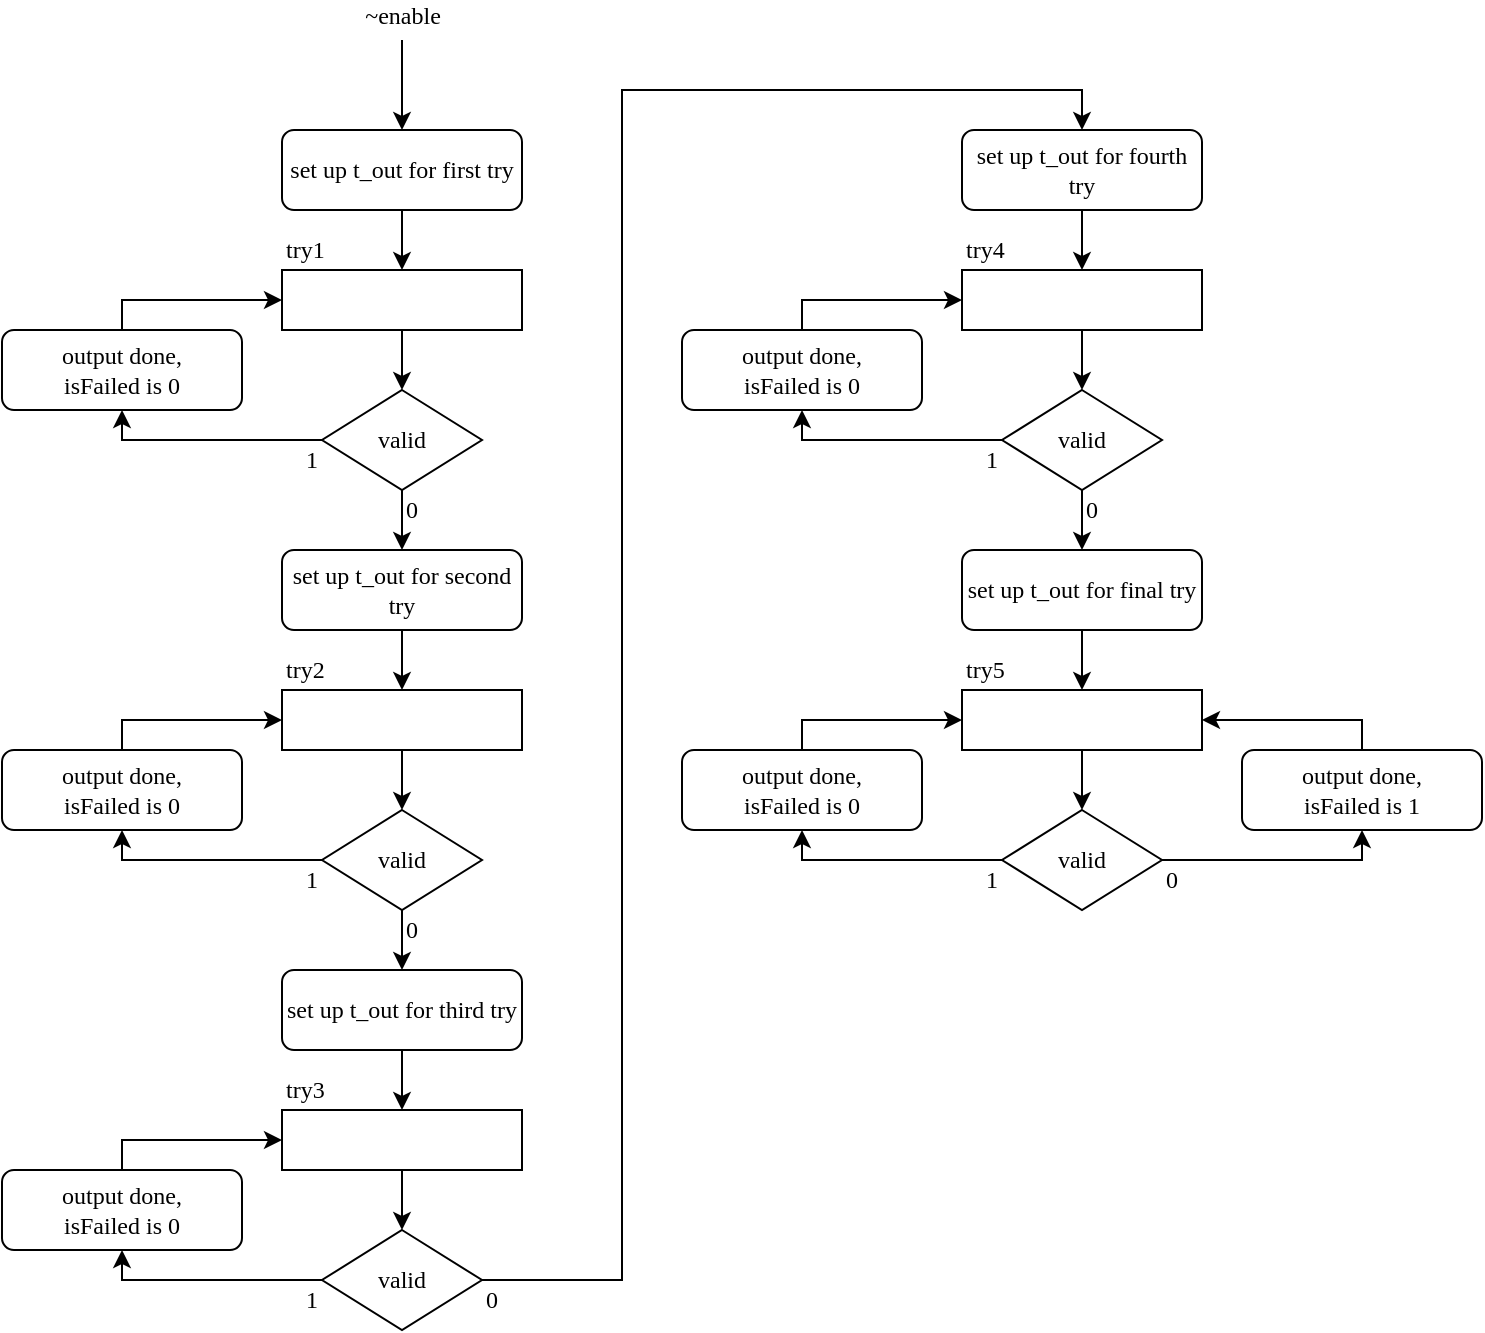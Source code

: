 <mxfile version="10.6.9" type="device"><diagram id="g2ikXAxlD_7I51Mv3a_9" name="Page-1"><mxGraphModel dx="996" dy="635" grid="1" gridSize="10" guides="1" tooltips="1" connect="1" arrows="1" fold="1" page="1" pageScale="1" pageWidth="850" pageHeight="1100" math="0" shadow="0"><root><mxCell id="0"/><mxCell id="1" parent="0"/><mxCell id="0woTCyERLdRMOHXGg41s-15" style="edgeStyle=orthogonalEdgeStyle;rounded=0;orthogonalLoop=1;jettySize=auto;html=1;entryX=0.5;entryY=0;entryDx=0;entryDy=0;fontFamily=Fira code;" edge="1" parent="1" source="0woTCyERLdRMOHXGg41s-1" target="0woTCyERLdRMOHXGg41s-14"><mxGeometry relative="1" as="geometry"/></mxCell><mxCell id="0woTCyERLdRMOHXGg41s-1" value="" style="rounded=0;whiteSpace=wrap;html=1;fontFamily=Fira code;" vertex="1" parent="1"><mxGeometry x="240" y="140" width="120" height="30" as="geometry"/></mxCell><mxCell id="0woTCyERLdRMOHXGg41s-13" style="edgeStyle=orthogonalEdgeStyle;rounded=0;orthogonalLoop=1;jettySize=auto;html=1;entryX=0.5;entryY=0;entryDx=0;entryDy=0;fontFamily=Fira code;" edge="1" parent="1" source="0woTCyERLdRMOHXGg41s-5" target="0woTCyERLdRMOHXGg41s-10"><mxGeometry relative="1" as="geometry"/></mxCell><mxCell id="0woTCyERLdRMOHXGg41s-5" value="~enable" style="text;html=1;resizable=0;points=[];autosize=1;align=center;verticalAlign=middle;spacingTop=-4;fontFamily=Fira code;" vertex="1" parent="1"><mxGeometry x="270" y="5" width="60" height="20" as="geometry"/></mxCell><mxCell id="0woTCyERLdRMOHXGg41s-9" value="try1" style="text;html=1;resizable=0;points=[];autosize=1;align=left;verticalAlign=top;spacingTop=-4;fontFamily=Fira code;" vertex="1" parent="1"><mxGeometry x="240" y="120" width="40" height="20" as="geometry"/></mxCell><mxCell id="0woTCyERLdRMOHXGg41s-25" style="edgeStyle=orthogonalEdgeStyle;rounded=0;orthogonalLoop=1;jettySize=auto;html=1;entryX=0.5;entryY=0;entryDx=0;entryDy=0;fontFamily=Fira code;" edge="1" parent="1" source="0woTCyERLdRMOHXGg41s-10" target="0woTCyERLdRMOHXGg41s-1"><mxGeometry relative="1" as="geometry"/></mxCell><mxCell id="0woTCyERLdRMOHXGg41s-10" value="set up t_out for first try" style="rounded=1;whiteSpace=wrap;html=1;fontFamily=Fira code;align=center;" vertex="1" parent="1"><mxGeometry x="240" y="70" width="120" height="40" as="geometry"/></mxCell><mxCell id="0woTCyERLdRMOHXGg41s-19" style="edgeStyle=orthogonalEdgeStyle;rounded=0;orthogonalLoop=1;jettySize=auto;html=1;entryX=0.5;entryY=1;entryDx=0;entryDy=0;fontFamily=Fira code;" edge="1" parent="1" source="0woTCyERLdRMOHXGg41s-14" target="0woTCyERLdRMOHXGg41s-18"><mxGeometry relative="1" as="geometry"><Array as="points"><mxPoint x="160" y="225"/></Array></mxGeometry></mxCell><mxCell id="0woTCyERLdRMOHXGg41s-22" style="edgeStyle=orthogonalEdgeStyle;rounded=0;orthogonalLoop=1;jettySize=auto;html=1;fontFamily=Fira code;" edge="1" parent="1" source="0woTCyERLdRMOHXGg41s-14"><mxGeometry relative="1" as="geometry"><mxPoint x="300" y="280" as="targetPoint"/></mxGeometry></mxCell><mxCell id="0woTCyERLdRMOHXGg41s-14" value="valid" style="rhombus;whiteSpace=wrap;html=1;fontFamily=Fira code;align=center;" vertex="1" parent="1"><mxGeometry x="260" y="200" width="80" height="50" as="geometry"/></mxCell><mxCell id="0woTCyERLdRMOHXGg41s-20" style="edgeStyle=orthogonalEdgeStyle;rounded=0;orthogonalLoop=1;jettySize=auto;html=1;entryX=0;entryY=0.5;entryDx=0;entryDy=0;fontFamily=Fira code;" edge="1" parent="1" source="0woTCyERLdRMOHXGg41s-18" target="0woTCyERLdRMOHXGg41s-1"><mxGeometry relative="1" as="geometry"><Array as="points"><mxPoint x="160" y="155"/></Array></mxGeometry></mxCell><mxCell id="0woTCyERLdRMOHXGg41s-18" value="output done,&lt;br&gt;isFailed is 0&lt;br&gt;" style="rounded=1;whiteSpace=wrap;html=1;fontFamily=Fira code;align=center;" vertex="1" parent="1"><mxGeometry x="100" y="170" width="120" height="40" as="geometry"/></mxCell><mxCell id="0woTCyERLdRMOHXGg41s-21" value="1" style="text;html=1;resizable=0;points=[];autosize=1;align=left;verticalAlign=top;spacingTop=-4;fontFamily=Fira code;" vertex="1" parent="1"><mxGeometry x="250" y="225" width="20" height="20" as="geometry"/></mxCell><mxCell id="0woTCyERLdRMOHXGg41s-23" value="0" style="text;html=1;resizable=0;points=[];autosize=1;align=left;verticalAlign=top;spacingTop=-4;fontFamily=Fira code;" vertex="1" parent="1"><mxGeometry x="300" y="250" width="20" height="20" as="geometry"/></mxCell><mxCell id="0woTCyERLdRMOHXGg41s-62" style="edgeStyle=orthogonalEdgeStyle;rounded=0;orthogonalLoop=1;jettySize=auto;html=1;entryX=0.5;entryY=0;entryDx=0;entryDy=0;fontFamily=Fira code;" edge="1" parent="1" source="0woTCyERLdRMOHXGg41s-63" target="0woTCyERLdRMOHXGg41s-69"><mxGeometry relative="1" as="geometry"/></mxCell><mxCell id="0woTCyERLdRMOHXGg41s-63" value="" style="rounded=0;whiteSpace=wrap;html=1;fontFamily=Fira code;" vertex="1" parent="1"><mxGeometry x="240" y="350" width="120" height="30" as="geometry"/></mxCell><mxCell id="0woTCyERLdRMOHXGg41s-64" value="try2" style="text;html=1;resizable=0;points=[];autosize=1;align=left;verticalAlign=top;spacingTop=-4;fontFamily=Fira code;" vertex="1" parent="1"><mxGeometry x="240" y="330" width="40" height="20" as="geometry"/></mxCell><mxCell id="0woTCyERLdRMOHXGg41s-65" style="edgeStyle=orthogonalEdgeStyle;rounded=0;orthogonalLoop=1;jettySize=auto;html=1;entryX=0.5;entryY=0;entryDx=0;entryDy=0;fontFamily=Fira code;" edge="1" parent="1" source="0woTCyERLdRMOHXGg41s-66" target="0woTCyERLdRMOHXGg41s-63"><mxGeometry relative="1" as="geometry"/></mxCell><mxCell id="0woTCyERLdRMOHXGg41s-66" value="set up t_out for second try" style="rounded=1;whiteSpace=wrap;html=1;fontFamily=Fira code;align=center;" vertex="1" parent="1"><mxGeometry x="240" y="280" width="120" height="40" as="geometry"/></mxCell><mxCell id="0woTCyERLdRMOHXGg41s-67" style="edgeStyle=orthogonalEdgeStyle;rounded=0;orthogonalLoop=1;jettySize=auto;html=1;entryX=0.5;entryY=1;entryDx=0;entryDy=0;fontFamily=Fira code;" edge="1" parent="1" source="0woTCyERLdRMOHXGg41s-69" target="0woTCyERLdRMOHXGg41s-71"><mxGeometry relative="1" as="geometry"><Array as="points"><mxPoint x="160" y="435"/></Array></mxGeometry></mxCell><mxCell id="0woTCyERLdRMOHXGg41s-68" style="edgeStyle=orthogonalEdgeStyle;rounded=0;orthogonalLoop=1;jettySize=auto;html=1;fontFamily=Fira code;" edge="1" parent="1" source="0woTCyERLdRMOHXGg41s-69"><mxGeometry relative="1" as="geometry"><mxPoint x="300" y="490" as="targetPoint"/></mxGeometry></mxCell><mxCell id="0woTCyERLdRMOHXGg41s-69" value="valid" style="rhombus;whiteSpace=wrap;html=1;fontFamily=Fira code;align=center;" vertex="1" parent="1"><mxGeometry x="260" y="410" width="80" height="50" as="geometry"/></mxCell><mxCell id="0woTCyERLdRMOHXGg41s-70" style="edgeStyle=orthogonalEdgeStyle;rounded=0;orthogonalLoop=1;jettySize=auto;html=1;entryX=0;entryY=0.5;entryDx=0;entryDy=0;fontFamily=Fira code;" edge="1" parent="1" source="0woTCyERLdRMOHXGg41s-71" target="0woTCyERLdRMOHXGg41s-63"><mxGeometry relative="1" as="geometry"><Array as="points"><mxPoint x="160" y="365"/></Array></mxGeometry></mxCell><mxCell id="0woTCyERLdRMOHXGg41s-71" value="output done,&lt;br&gt;isFailed is 0&lt;br&gt;" style="rounded=1;whiteSpace=wrap;html=1;fontFamily=Fira code;align=center;" vertex="1" parent="1"><mxGeometry x="100" y="380" width="120" height="40" as="geometry"/></mxCell><mxCell id="0woTCyERLdRMOHXGg41s-72" value="1" style="text;html=1;resizable=0;points=[];autosize=1;align=left;verticalAlign=top;spacingTop=-4;fontFamily=Fira code;" vertex="1" parent="1"><mxGeometry x="250" y="435" width="20" height="20" as="geometry"/></mxCell><mxCell id="0woTCyERLdRMOHXGg41s-73" value="0" style="text;html=1;resizable=0;points=[];autosize=1;align=left;verticalAlign=top;spacingTop=-4;fontFamily=Fira code;" vertex="1" parent="1"><mxGeometry x="300" y="460" width="20" height="20" as="geometry"/></mxCell><mxCell id="0woTCyERLdRMOHXGg41s-74" style="edgeStyle=orthogonalEdgeStyle;rounded=0;orthogonalLoop=1;jettySize=auto;html=1;entryX=0.5;entryY=0;entryDx=0;entryDy=0;fontFamily=Fira code;" edge="1" parent="1" source="0woTCyERLdRMOHXGg41s-75" target="0woTCyERLdRMOHXGg41s-81"><mxGeometry relative="1" as="geometry"/></mxCell><mxCell id="0woTCyERLdRMOHXGg41s-75" value="" style="rounded=0;whiteSpace=wrap;html=1;fontFamily=Fira code;" vertex="1" parent="1"><mxGeometry x="240" y="560" width="120" height="30" as="geometry"/></mxCell><mxCell id="0woTCyERLdRMOHXGg41s-76" value="try3" style="text;html=1;resizable=0;points=[];autosize=1;align=left;verticalAlign=top;spacingTop=-4;fontFamily=Fira code;" vertex="1" parent="1"><mxGeometry x="240" y="540" width="40" height="20" as="geometry"/></mxCell><mxCell id="0woTCyERLdRMOHXGg41s-77" style="edgeStyle=orthogonalEdgeStyle;rounded=0;orthogonalLoop=1;jettySize=auto;html=1;entryX=0.5;entryY=0;entryDx=0;entryDy=0;fontFamily=Fira code;" edge="1" parent="1" source="0woTCyERLdRMOHXGg41s-78" target="0woTCyERLdRMOHXGg41s-75"><mxGeometry relative="1" as="geometry"/></mxCell><mxCell id="0woTCyERLdRMOHXGg41s-78" value="set up t_out for third try" style="rounded=1;whiteSpace=wrap;html=1;fontFamily=Fira code;align=center;" vertex="1" parent="1"><mxGeometry x="240" y="490" width="120" height="40" as="geometry"/></mxCell><mxCell id="0woTCyERLdRMOHXGg41s-79" style="edgeStyle=orthogonalEdgeStyle;rounded=0;orthogonalLoop=1;jettySize=auto;html=1;entryX=0.5;entryY=1;entryDx=0;entryDy=0;fontFamily=Fira code;" edge="1" parent="1" source="0woTCyERLdRMOHXGg41s-81" target="0woTCyERLdRMOHXGg41s-83"><mxGeometry relative="1" as="geometry"><Array as="points"><mxPoint x="160" y="645"/></Array></mxGeometry></mxCell><mxCell id="0woTCyERLdRMOHXGg41s-80" style="edgeStyle=orthogonalEdgeStyle;rounded=0;orthogonalLoop=1;jettySize=auto;html=1;fontFamily=Fira code;entryX=0.5;entryY=0;entryDx=0;entryDy=0;" edge="1" parent="1" source="0woTCyERLdRMOHXGg41s-81" target="0woTCyERLdRMOHXGg41s-90"><mxGeometry relative="1" as="geometry"><mxPoint x="410" y="260" as="targetPoint"/><Array as="points"><mxPoint x="410" y="645"/><mxPoint x="410" y="50"/><mxPoint x="640" y="50"/></Array></mxGeometry></mxCell><mxCell id="0woTCyERLdRMOHXGg41s-81" value="valid" style="rhombus;whiteSpace=wrap;html=1;fontFamily=Fira code;align=center;" vertex="1" parent="1"><mxGeometry x="260" y="620" width="80" height="50" as="geometry"/></mxCell><mxCell id="0woTCyERLdRMOHXGg41s-82" style="edgeStyle=orthogonalEdgeStyle;rounded=0;orthogonalLoop=1;jettySize=auto;html=1;entryX=0;entryY=0.5;entryDx=0;entryDy=0;fontFamily=Fira code;" edge="1" parent="1" source="0woTCyERLdRMOHXGg41s-83" target="0woTCyERLdRMOHXGg41s-75"><mxGeometry relative="1" as="geometry"><Array as="points"><mxPoint x="160" y="575"/></Array></mxGeometry></mxCell><mxCell id="0woTCyERLdRMOHXGg41s-83" value="output done,&lt;br&gt;isFailed is 0&lt;br&gt;" style="rounded=1;whiteSpace=wrap;html=1;fontFamily=Fira code;align=center;" vertex="1" parent="1"><mxGeometry x="100" y="590" width="120" height="40" as="geometry"/></mxCell><mxCell id="0woTCyERLdRMOHXGg41s-84" value="1" style="text;html=1;resizable=0;points=[];autosize=1;align=left;verticalAlign=top;spacingTop=-4;fontFamily=Fira code;" vertex="1" parent="1"><mxGeometry x="250" y="645" width="20" height="20" as="geometry"/></mxCell><mxCell id="0woTCyERLdRMOHXGg41s-85" value="0" style="text;html=1;resizable=0;points=[];autosize=1;align=left;verticalAlign=top;spacingTop=-4;fontFamily=Fira code;" vertex="1" parent="1"><mxGeometry x="340" y="645" width="20" height="20" as="geometry"/></mxCell><mxCell id="0woTCyERLdRMOHXGg41s-86" style="edgeStyle=orthogonalEdgeStyle;rounded=0;orthogonalLoop=1;jettySize=auto;html=1;entryX=0.5;entryY=0;entryDx=0;entryDy=0;fontFamily=Fira code;" edge="1" parent="1" source="0woTCyERLdRMOHXGg41s-87" target="0woTCyERLdRMOHXGg41s-93"><mxGeometry relative="1" as="geometry"/></mxCell><mxCell id="0woTCyERLdRMOHXGg41s-87" value="" style="rounded=0;whiteSpace=wrap;html=1;fontFamily=Fira code;" vertex="1" parent="1"><mxGeometry x="580" y="140" width="120" height="30" as="geometry"/></mxCell><mxCell id="0woTCyERLdRMOHXGg41s-88" value="try4" style="text;html=1;resizable=0;points=[];autosize=1;align=left;verticalAlign=top;spacingTop=-4;fontFamily=Fira code;" vertex="1" parent="1"><mxGeometry x="580" y="120" width="40" height="20" as="geometry"/></mxCell><mxCell id="0woTCyERLdRMOHXGg41s-89" style="edgeStyle=orthogonalEdgeStyle;rounded=0;orthogonalLoop=1;jettySize=auto;html=1;entryX=0.5;entryY=0;entryDx=0;entryDy=0;fontFamily=Fira code;" edge="1" parent="1" source="0woTCyERLdRMOHXGg41s-90" target="0woTCyERLdRMOHXGg41s-87"><mxGeometry relative="1" as="geometry"/></mxCell><mxCell id="0woTCyERLdRMOHXGg41s-90" value="set up t_out for fourth try" style="rounded=1;whiteSpace=wrap;html=1;fontFamily=Fira code;align=center;" vertex="1" parent="1"><mxGeometry x="580" y="70" width="120" height="40" as="geometry"/></mxCell><mxCell id="0woTCyERLdRMOHXGg41s-91" style="edgeStyle=orthogonalEdgeStyle;rounded=0;orthogonalLoop=1;jettySize=auto;html=1;entryX=0.5;entryY=1;entryDx=0;entryDy=0;fontFamily=Fira code;" edge="1" parent="1" source="0woTCyERLdRMOHXGg41s-93" target="0woTCyERLdRMOHXGg41s-95"><mxGeometry relative="1" as="geometry"><Array as="points"><mxPoint x="500" y="225"/></Array></mxGeometry></mxCell><mxCell id="0woTCyERLdRMOHXGg41s-92" style="edgeStyle=orthogonalEdgeStyle;rounded=0;orthogonalLoop=1;jettySize=auto;html=1;fontFamily=Fira code;" edge="1" parent="1" source="0woTCyERLdRMOHXGg41s-93"><mxGeometry relative="1" as="geometry"><mxPoint x="640" y="280" as="targetPoint"/></mxGeometry></mxCell><mxCell id="0woTCyERLdRMOHXGg41s-93" value="valid" style="rhombus;whiteSpace=wrap;html=1;fontFamily=Fira code;align=center;" vertex="1" parent="1"><mxGeometry x="600" y="200" width="80" height="50" as="geometry"/></mxCell><mxCell id="0woTCyERLdRMOHXGg41s-94" style="edgeStyle=orthogonalEdgeStyle;rounded=0;orthogonalLoop=1;jettySize=auto;html=1;entryX=0;entryY=0.5;entryDx=0;entryDy=0;fontFamily=Fira code;" edge="1" parent="1" source="0woTCyERLdRMOHXGg41s-95" target="0woTCyERLdRMOHXGg41s-87"><mxGeometry relative="1" as="geometry"><Array as="points"><mxPoint x="500" y="155"/></Array></mxGeometry></mxCell><mxCell id="0woTCyERLdRMOHXGg41s-95" value="output done,&lt;br&gt;isFailed is 0&lt;br&gt;" style="rounded=1;whiteSpace=wrap;html=1;fontFamily=Fira code;align=center;" vertex="1" parent="1"><mxGeometry x="440" y="170" width="120" height="40" as="geometry"/></mxCell><mxCell id="0woTCyERLdRMOHXGg41s-96" value="1" style="text;html=1;resizable=0;points=[];autosize=1;align=left;verticalAlign=top;spacingTop=-4;fontFamily=Fira code;" vertex="1" parent="1"><mxGeometry x="590" y="225" width="20" height="20" as="geometry"/></mxCell><mxCell id="0woTCyERLdRMOHXGg41s-97" value="0" style="text;html=1;resizable=0;points=[];autosize=1;align=left;verticalAlign=top;spacingTop=-4;fontFamily=Fira code;" vertex="1" parent="1"><mxGeometry x="640" y="250" width="20" height="20" as="geometry"/></mxCell><mxCell id="0woTCyERLdRMOHXGg41s-98" style="edgeStyle=orthogonalEdgeStyle;rounded=0;orthogonalLoop=1;jettySize=auto;html=1;entryX=0.5;entryY=0;entryDx=0;entryDy=0;fontFamily=Fira code;" edge="1" parent="1" source="0woTCyERLdRMOHXGg41s-99" target="0woTCyERLdRMOHXGg41s-105"><mxGeometry relative="1" as="geometry"/></mxCell><mxCell id="0woTCyERLdRMOHXGg41s-99" value="" style="rounded=0;whiteSpace=wrap;html=1;fontFamily=Fira code;" vertex="1" parent="1"><mxGeometry x="580" y="350" width="120" height="30" as="geometry"/></mxCell><mxCell id="0woTCyERLdRMOHXGg41s-100" value="try5" style="text;html=1;resizable=0;points=[];autosize=1;align=left;verticalAlign=top;spacingTop=-4;fontFamily=Fira code;" vertex="1" parent="1"><mxGeometry x="580" y="330" width="40" height="20" as="geometry"/></mxCell><mxCell id="0woTCyERLdRMOHXGg41s-101" style="edgeStyle=orthogonalEdgeStyle;rounded=0;orthogonalLoop=1;jettySize=auto;html=1;entryX=0.5;entryY=0;entryDx=0;entryDy=0;fontFamily=Fira code;" edge="1" parent="1" source="0woTCyERLdRMOHXGg41s-102" target="0woTCyERLdRMOHXGg41s-99"><mxGeometry relative="1" as="geometry"/></mxCell><mxCell id="0woTCyERLdRMOHXGg41s-102" value="set up t_out for final try" style="rounded=1;whiteSpace=wrap;html=1;fontFamily=Fira code;align=center;" vertex="1" parent="1"><mxGeometry x="580" y="280" width="120" height="40" as="geometry"/></mxCell><mxCell id="0woTCyERLdRMOHXGg41s-103" style="edgeStyle=orthogonalEdgeStyle;rounded=0;orthogonalLoop=1;jettySize=auto;html=1;entryX=0.5;entryY=1;entryDx=0;entryDy=0;fontFamily=Fira code;" edge="1" parent="1" source="0woTCyERLdRMOHXGg41s-105" target="0woTCyERLdRMOHXGg41s-107"><mxGeometry relative="1" as="geometry"><Array as="points"><mxPoint x="500" y="435"/></Array></mxGeometry></mxCell><mxCell id="0woTCyERLdRMOHXGg41s-111" style="edgeStyle=orthogonalEdgeStyle;rounded=0;orthogonalLoop=1;jettySize=auto;html=1;entryX=0.5;entryY=1;entryDx=0;entryDy=0;fontFamily=Fira code;" edge="1" parent="1" source="0woTCyERLdRMOHXGg41s-105" target="0woTCyERLdRMOHXGg41s-110"><mxGeometry relative="1" as="geometry"><Array as="points"><mxPoint x="780" y="435"/></Array></mxGeometry></mxCell><mxCell id="0woTCyERLdRMOHXGg41s-105" value="valid" style="rhombus;whiteSpace=wrap;html=1;fontFamily=Fira code;align=center;" vertex="1" parent="1"><mxGeometry x="600" y="410" width="80" height="50" as="geometry"/></mxCell><mxCell id="0woTCyERLdRMOHXGg41s-106" style="edgeStyle=orthogonalEdgeStyle;rounded=0;orthogonalLoop=1;jettySize=auto;html=1;entryX=0;entryY=0.5;entryDx=0;entryDy=0;fontFamily=Fira code;" edge="1" parent="1" source="0woTCyERLdRMOHXGg41s-107" target="0woTCyERLdRMOHXGg41s-99"><mxGeometry relative="1" as="geometry"><Array as="points"><mxPoint x="500" y="365"/></Array></mxGeometry></mxCell><mxCell id="0woTCyERLdRMOHXGg41s-107" value="output done,&lt;br&gt;isFailed is 0&lt;br&gt;" style="rounded=1;whiteSpace=wrap;html=1;fontFamily=Fira code;align=center;" vertex="1" parent="1"><mxGeometry x="440" y="380" width="120" height="40" as="geometry"/></mxCell><mxCell id="0woTCyERLdRMOHXGg41s-108" value="1" style="text;html=1;resizable=0;points=[];autosize=1;align=left;verticalAlign=top;spacingTop=-4;fontFamily=Fira code;" vertex="1" parent="1"><mxGeometry x="590" y="435" width="20" height="20" as="geometry"/></mxCell><mxCell id="0woTCyERLdRMOHXGg41s-109" value="0" style="text;html=1;resizable=0;points=[];autosize=1;align=left;verticalAlign=top;spacingTop=-4;fontFamily=Fira code;" vertex="1" parent="1"><mxGeometry x="680" y="435" width="20" height="20" as="geometry"/></mxCell><mxCell id="0woTCyERLdRMOHXGg41s-112" style="edgeStyle=orthogonalEdgeStyle;rounded=0;orthogonalLoop=1;jettySize=auto;html=1;entryX=1;entryY=0.5;entryDx=0;entryDy=0;fontFamily=Fira code;" edge="1" parent="1" source="0woTCyERLdRMOHXGg41s-110" target="0woTCyERLdRMOHXGg41s-99"><mxGeometry relative="1" as="geometry"><Array as="points"><mxPoint x="780" y="365"/></Array></mxGeometry></mxCell><mxCell id="0woTCyERLdRMOHXGg41s-110" value="output done,&lt;br&gt;isFailed is 1&lt;br&gt;" style="rounded=1;whiteSpace=wrap;html=1;fontFamily=Fira code;align=center;" vertex="1" parent="1"><mxGeometry x="720" y="380" width="120" height="40" as="geometry"/></mxCell></root></mxGraphModel></diagram></mxfile>